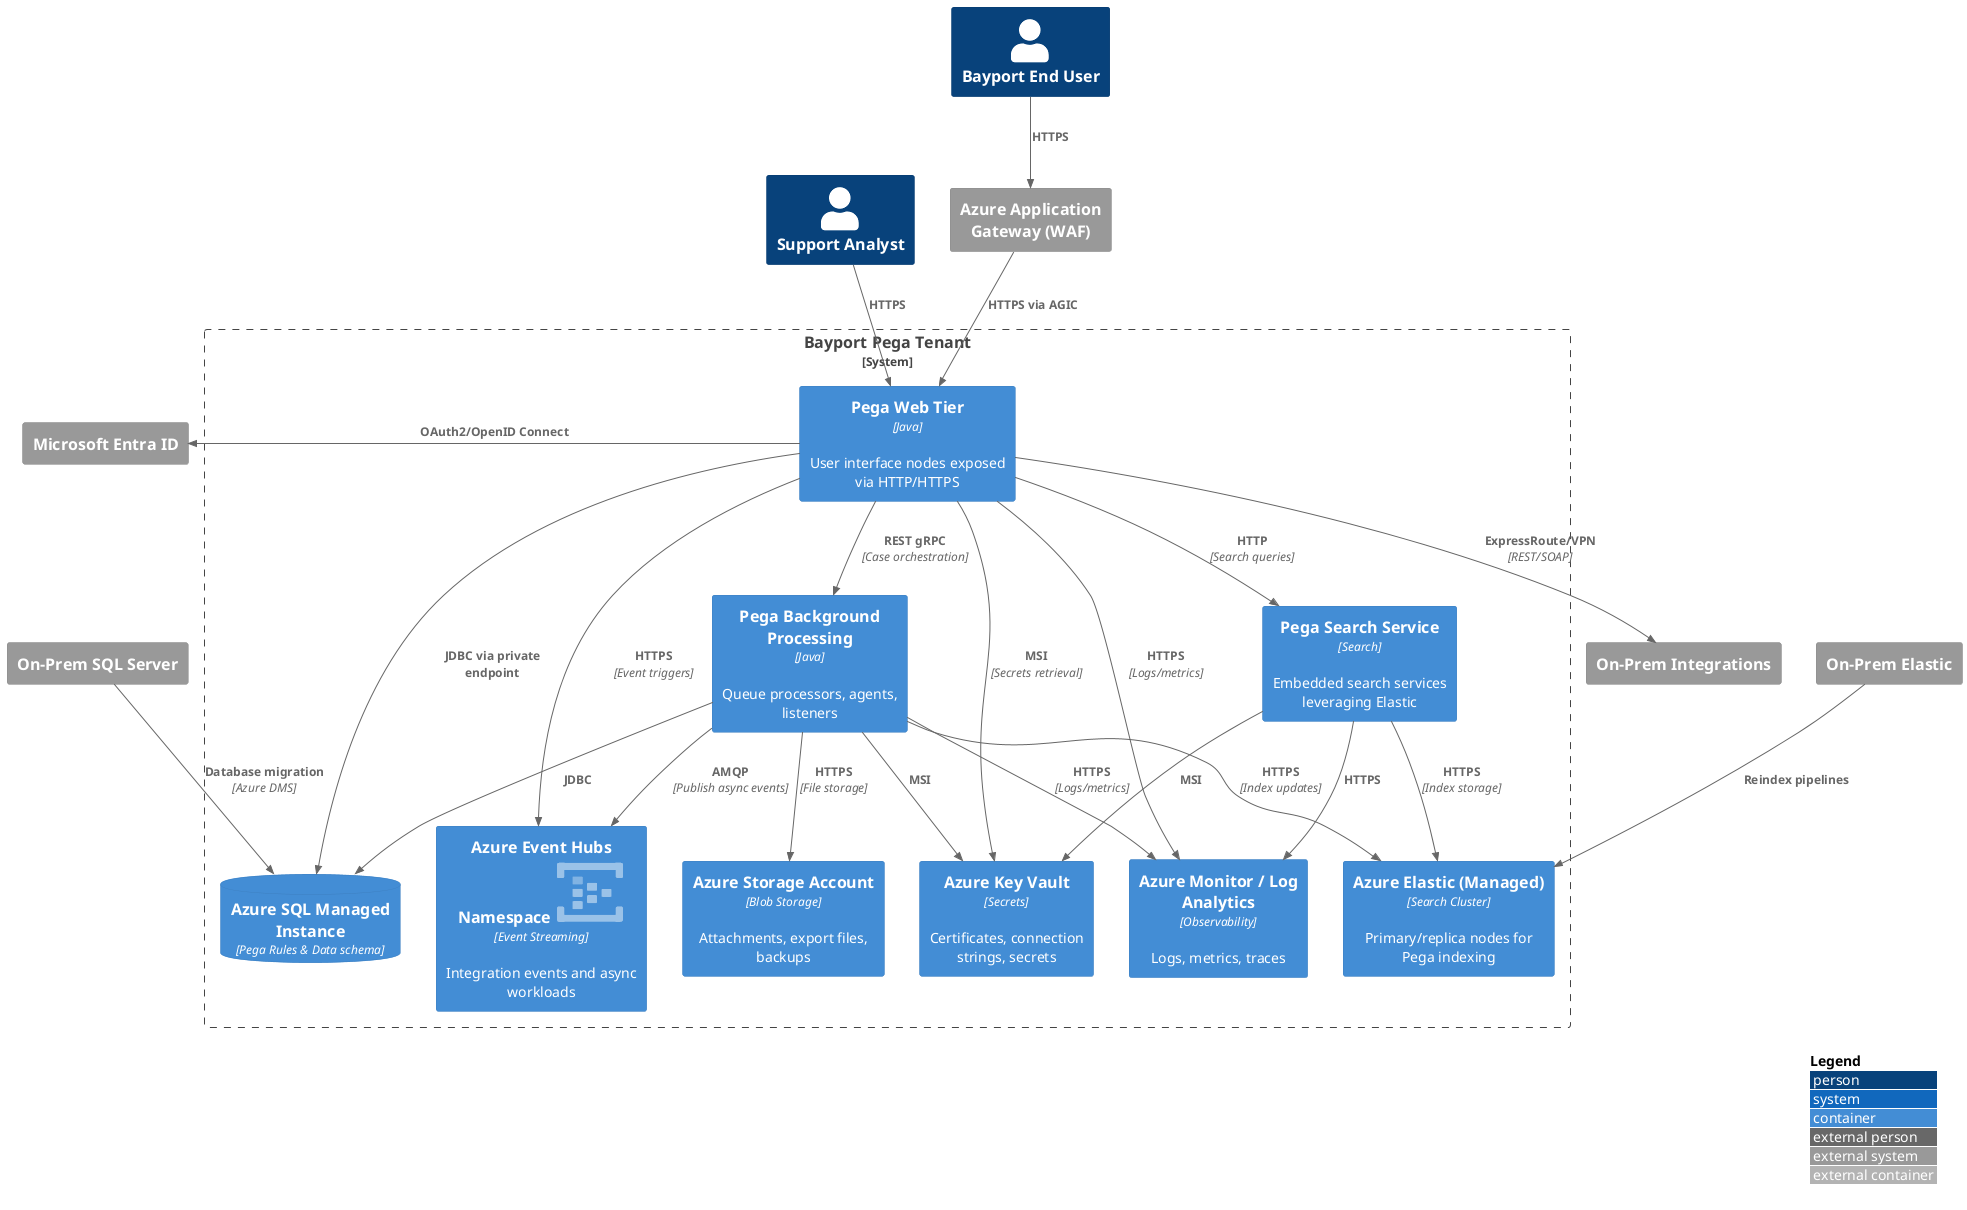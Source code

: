 @startuml
!include <C4/C4_Container>
!include <azure/AzureCommon>
!include <azure/Analytics/AzureEventHub>
!include <azure/Databases/AzureSQLManagedInstance>

LAYOUT_WITH_LEGEND()

Person(customer, "Bayport End User")
Person(support, "Support Analyst")
System_Boundary(tenant, "Bayport Pega Tenant") {
    Container(pegaWeb, "Pega Web Tier", "Java", "User interface nodes exposed via HTTP/HTTPS")
    Container(pegaBackground, "Pega Background Processing", "Java", "Queue processors, agents, listeners")
    Container(pegaSearch, "Pega Search Service", "Search", "Embedded search services leveraging Elastic")
    ContainerDb(db, "Azure SQL Managed Instance <$AzureSQLManagedInstance>", "Pega Rules & Data schema")
    Container(searchCluster, "Azure Elastic (Managed)", "Search Cluster", "Primary/replica nodes for Pega indexing")
    Container(eventHubNs, "Azure Event Hubs Namespace <$AzureEventHub>", "Event Streaming", "Integration events and async workloads")
    Container(keyVault, "Azure Key Vault", "Secrets", "Certificates, connection strings, secrets")
    Container(observability, "Azure Monitor / Log Analytics", "Observability", "Logs, metrics, traces")
    Container(storage, "Azure Storage Account", "Blob Storage", "Attachments, export files, backups")
}

System_Ext(appGateway, "Azure Application Gateway (WAF)")
System_Ext(azureAd, "Microsoft Entra ID")
System_Ext(onPremSystems, "On-Prem Integrations")
System_Ext(onPremSql, "On-Prem SQL Server")
System_Ext(onPremElastic, "On-Prem Elastic")

Rel(customer, appGateway, "HTTPS")
Rel(appGateway, pegaWeb, "HTTPS via AGIC")
Rel(support, pegaWeb, "HTTPS")
Rel_L(pegaWeb, azureAd, "OAuth2/OpenID Connect")
Rel(pegaWeb, pegaBackground, "REST gRPC", "Case orchestration")
Rel(pegaWeb, pegaSearch, "HTTP", "Search queries")
Rel(pegaBackground, eventHubNs, "AMQP", "Publish async events")
Rel(pegaBackground, db, "JDBC")
Rel(pegaBackground, storage, "HTTPS", "File storage")
Rel(pegaSearch, searchCluster, "HTTPS", "Index storage")
Rel(pegaWeb, db, "JDBC via private endpoint")
Rel(pegaWeb, eventHubNs, "HTTPS", "Event triggers")
Rel(pegaWeb, keyVault, "MSI", "Secrets retrieval")
Rel(pegaBackground, keyVault, "MSI")
Rel(pegaSearch, keyVault, "MSI")
Rel(pegaWeb, observability, "HTTPS", "Logs/metrics")
Rel(pegaBackground, observability, "HTTPS", "Logs/metrics")
Rel(pegaSearch, observability, "HTTPS")
Rel(pegaBackground, searchCluster, "HTTPS", "Index updates")
Rel(pegaWeb, onPremSystems, "ExpressRoute/VPN", "REST/SOAP")
Rel(onPremSql, db, "Database migration", "Azure DMS")
Rel(onPremElastic, searchCluster, "Reindex pipelines")
@enduml
